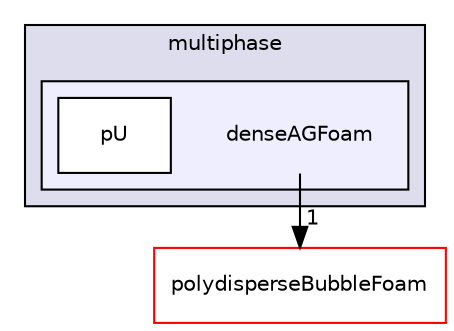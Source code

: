 digraph "denseAGFoam" {
  bgcolor=transparent;
  compound=true
  node [ fontsize="10", fontname="Helvetica"];
  edge [ labelfontsize="10", labelfontname="Helvetica"];
  subgraph clusterdir_d62a5a20700de1cb9696e405d497a576 {
    graph [ bgcolor="#ddddee", pencolor="black", label="multiphase" fontname="Helvetica", fontsize="10", URL="dir_d62a5a20700de1cb9696e405d497a576.html"]
  subgraph clusterdir_fbf46af2d993e4f57d56cdda57485ece {
    graph [ bgcolor="#eeeeff", pencolor="black", label="" URL="dir_fbf46af2d993e4f57d56cdda57485ece.html"];
    dir_fbf46af2d993e4f57d56cdda57485ece [shape=plaintext label="denseAGFoam"];
    dir_f1c7a9f7e789f8840713dce6972ebd82 [shape=box label="pU" color="black" fillcolor="white" style="filled" URL="dir_f1c7a9f7e789f8840713dce6972ebd82.html"];
  }
  }
  dir_22d1f047d7543bdb8ca422f5327c396a [shape=box label="polydisperseBubbleFoam" color="red" URL="dir_22d1f047d7543bdb8ca422f5327c396a.html"];
  dir_fbf46af2d993e4f57d56cdda57485ece->dir_22d1f047d7543bdb8ca422f5327c396a [headlabel="1", labeldistance=1.5 headhref="dir_000022_000105.html"];
}
